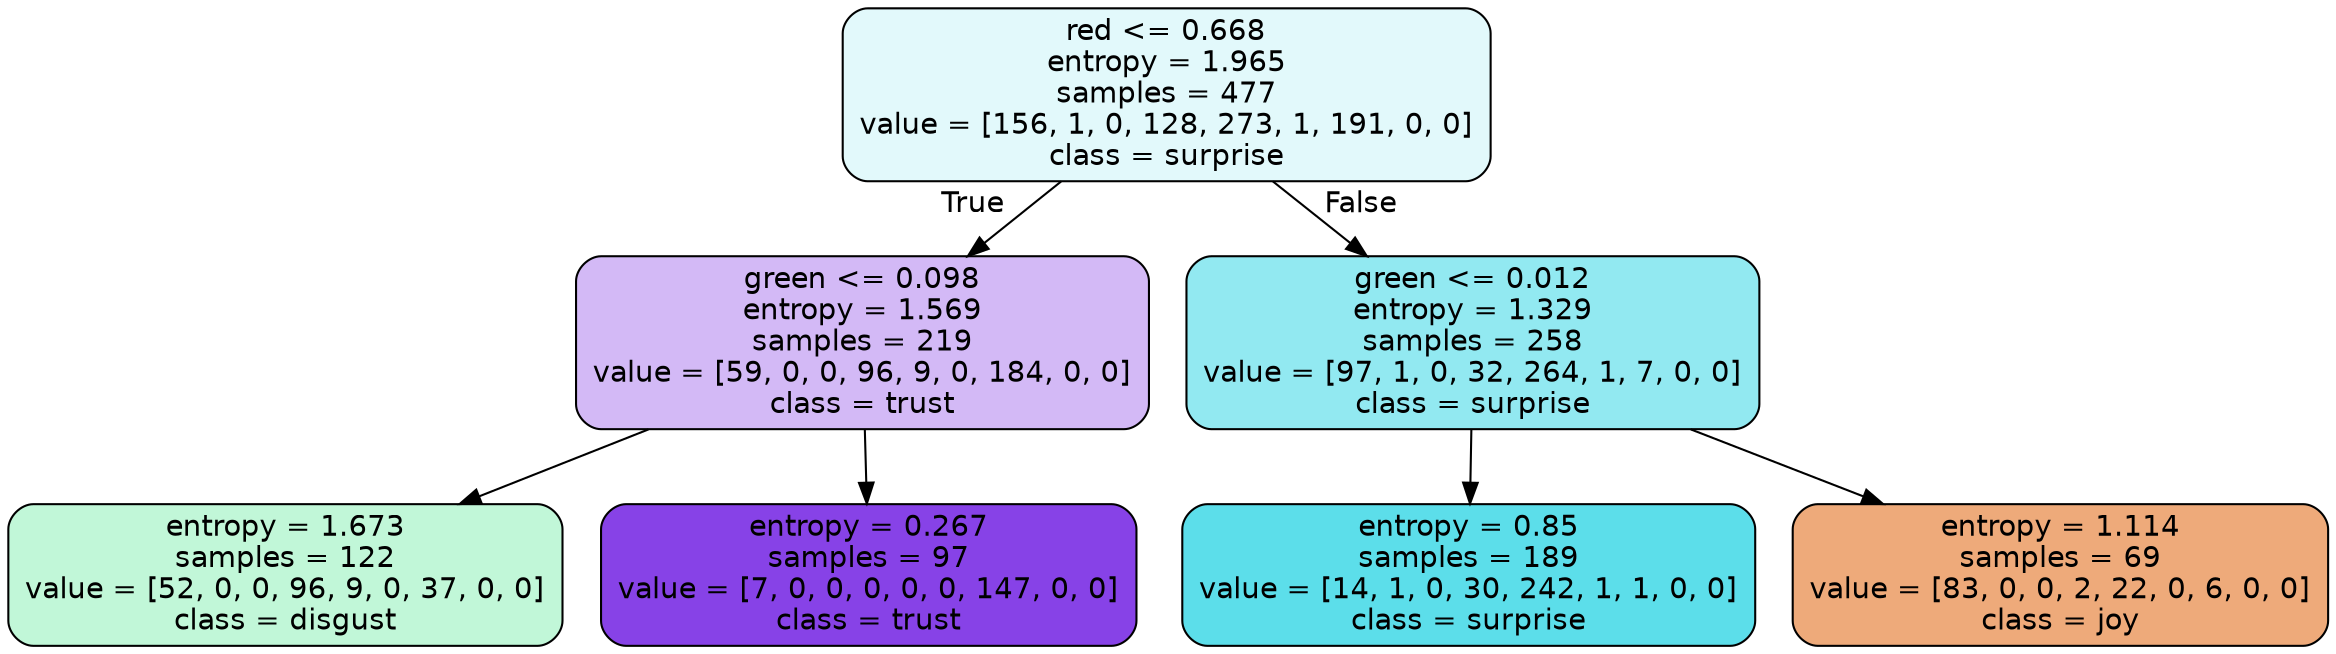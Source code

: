 digraph Tree {
node [shape=box, style="filled, rounded", color="black", fontname=helvetica] ;
edge [fontname=helvetica] ;
0 [label="red <= 0.668\nentropy = 1.965\nsamples = 477\nvalue = [156, 1, 0, 128, 273, 1, 191, 0, 0]\nclass = surprise", fillcolor="#39d7e525"] ;
1 [label="green <= 0.098\nentropy = 1.569\nsamples = 219\nvalue = [59, 0, 0, 96, 9, 0, 184, 0, 0]\nclass = trust", fillcolor="#8139e559"] ;
0 -> 1 [labeldistance=2.5, labelangle=45, headlabel="True"] ;
2 [label="entropy = 1.673\nsamples = 122\nvalue = [52, 0, 0, 96, 9, 0, 37, 0, 0]\nclass = disgust", fillcolor="#39e5814f"] ;
1 -> 2 ;
3 [label="entropy = 0.267\nsamples = 97\nvalue = [7, 0, 0, 0, 0, 0, 147, 0, 0]\nclass = trust", fillcolor="#8139e5f3"] ;
1 -> 3 ;
4 [label="green <= 0.012\nentropy = 1.329\nsamples = 258\nvalue = [97, 1, 0, 32, 264, 1, 7, 0, 0]\nclass = surprise", fillcolor="#39d7e58c"] ;
0 -> 4 [labeldistance=2.5, labelangle=-45, headlabel="False"] ;
5 [label="entropy = 0.85\nsamples = 189\nvalue = [14, 1, 0, 30, 242, 1, 1, 0, 0]\nclass = surprise", fillcolor="#39d7e5d1"] ;
4 -> 5 ;
6 [label="entropy = 1.114\nsamples = 69\nvalue = [83, 0, 0, 2, 22, 0, 6, 0, 0]\nclass = joy", fillcolor="#e58139ab"] ;
4 -> 6 ;
}
